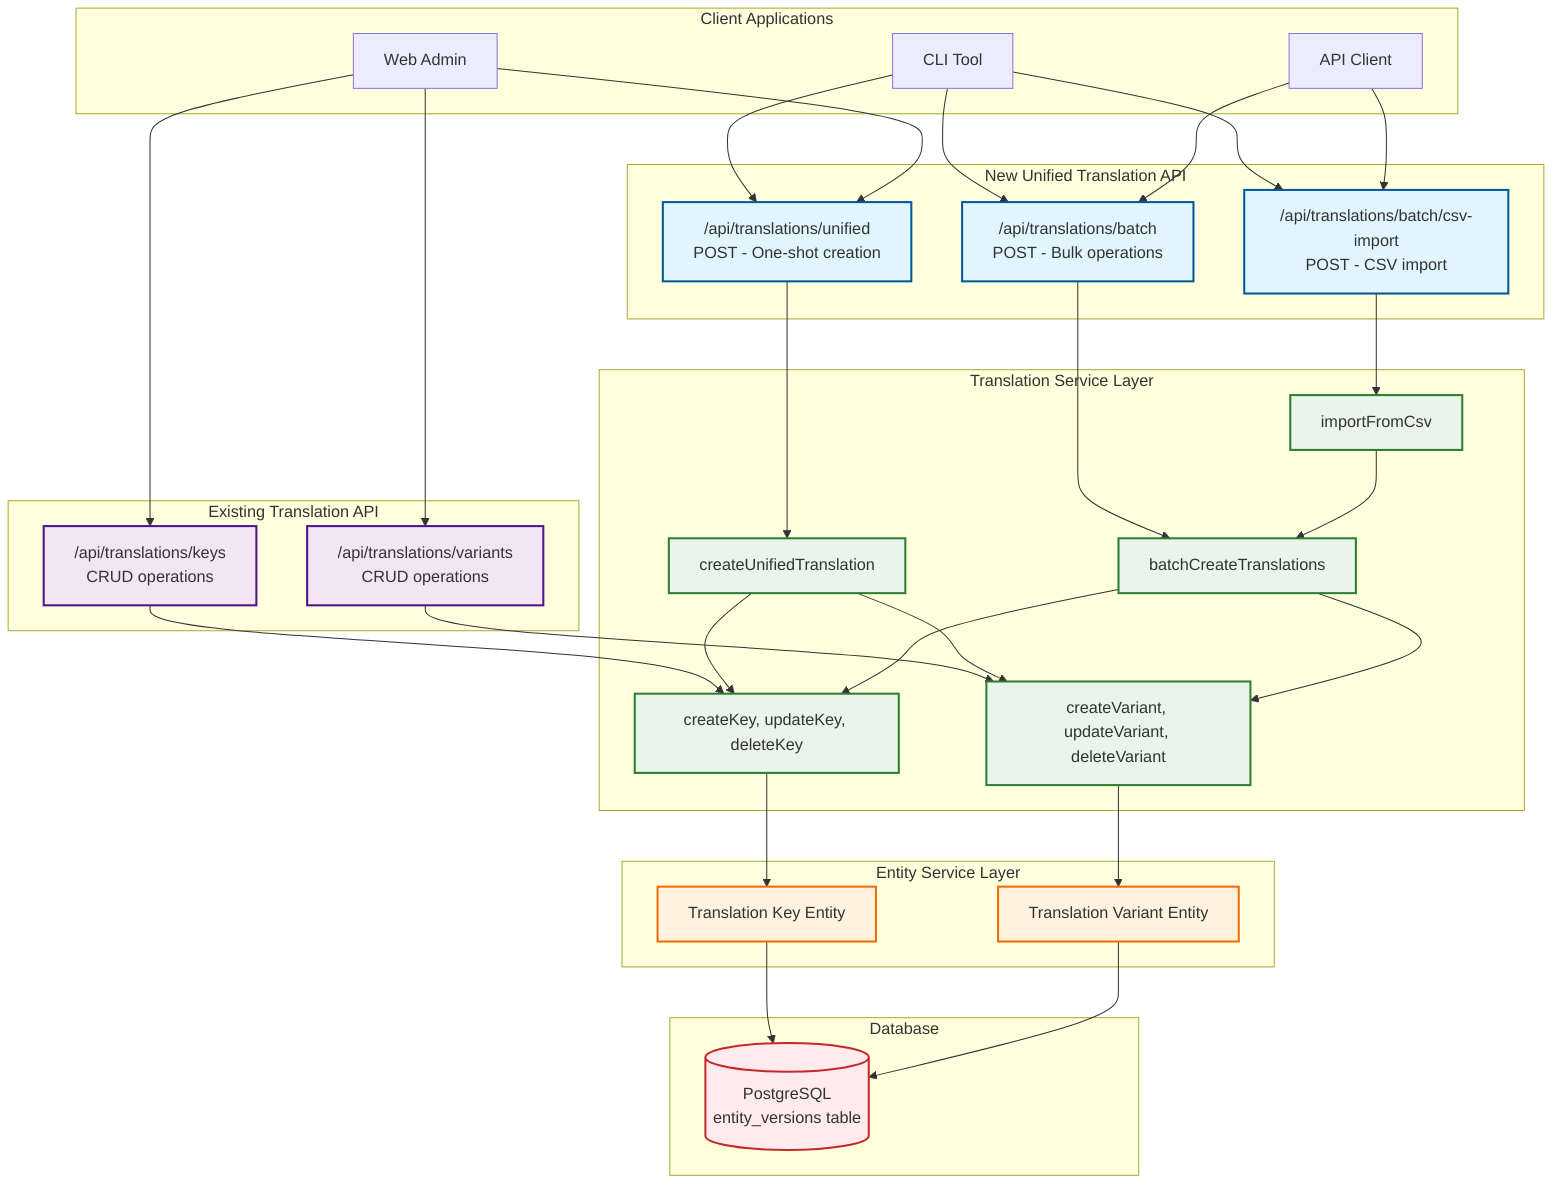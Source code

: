 graph TB
    subgraph "Client Applications"
        CLI[CLI Tool]
        WEB[Web Admin]
        API_CLIENT[API Client]
    end

    subgraph "New Unified Translation API"
        UNIFIED["/api/translations/unified<br/>POST - One-shot creation"]
        BATCH["/api/translations/batch<br/>POST - Bulk operations"]
        CSV["/api/translations/batch/csv-import<br/>POST - CSV import"]
    end

    subgraph "Existing Translation API"
        KEYS["/api/translations/keys<br/>CRUD operations"]
        VARIANTS["/api/translations/variants<br/>CRUD operations"]
    end

    subgraph "Translation Service Layer"
        UNIFIED_SVC[createUnifiedTranslation]
        BATCH_SVC[batchCreateTranslations]
        CSV_SVC[importFromCsv]
        KEY_SVC[createKey, updateKey, deleteKey]
        VARIANT_SVC[createVariant, updateVariant, deleteVariant]
    end

    subgraph "Entity Service Layer"
        KEY_ENTITY[Translation Key Entity]
        VARIANT_ENTITY[Translation Variant Entity]
    end

    subgraph "Database"
        DB[(PostgreSQL<br/>entity_versions table)]
    end

    %% Client to API connections
    CLI --> UNIFIED
    CLI --> BATCH
    CLI --> CSV
    WEB --> UNIFIED
    WEB --> KEYS
    WEB --> VARIANTS
    API_CLIENT --> BATCH
    API_CLIENT --> CSV

    %% API to Service connections
    UNIFIED --> UNIFIED_SVC
    BATCH --> BATCH_SVC
    CSV --> CSV_SVC
    KEYS --> KEY_SVC
    VARIANTS --> VARIANT_SVC

    %% Service layer connections
    UNIFIED_SVC --> KEY_SVC
    UNIFIED_SVC --> VARIANT_SVC
    BATCH_SVC --> KEY_SVC
    BATCH_SVC --> VARIANT_SVC
    CSV_SVC --> BATCH_SVC

    %% Entity connections
    KEY_SVC --> KEY_ENTITY
    VARIANT_SVC --> VARIANT_ENTITY
    KEY_ENTITY --> DB
    VARIANT_ENTITY --> DB

    %% Styling
    classDef newAPI fill:#e1f5fe,stroke:#01579b,stroke-width:2px
    classDef existingAPI fill:#f3e5f5,stroke:#4a148c,stroke-width:2px
    classDef service fill:#e8f5e8,stroke:#2e7d32,stroke-width:2px
    classDef entity fill:#fff3e0,stroke:#ef6c00,stroke-width:2px
    classDef database fill:#ffebee,stroke:#c62828,stroke-width:2px

    class UNIFIED,BATCH,CSV newAPI
    class KEYS,VARIANTS existingAPI
    class UNIFIED_SVC,BATCH_SVC,CSV_SVC,KEY_SVC,VARIANT_SVC service
    class KEY_ENTITY,VARIANT_ENTITY entity
    class DB database